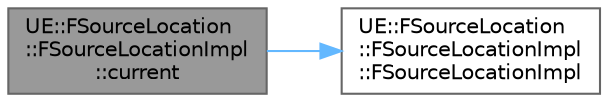digraph "UE::FSourceLocation::FSourceLocationImpl::current"
{
 // INTERACTIVE_SVG=YES
 // LATEX_PDF_SIZE
  bgcolor="transparent";
  edge [fontname=Helvetica,fontsize=10,labelfontname=Helvetica,labelfontsize=10];
  node [fontname=Helvetica,fontsize=10,shape=box,height=0.2,width=0.4];
  rankdir="LR";
  Node1 [id="Node000001",label="UE::FSourceLocation\l::FSourceLocationImpl\l::current",height=0.2,width=0.4,color="gray40", fillcolor="grey60", style="filled", fontcolor="black",tooltip=" "];
  Node1 -> Node2 [id="edge1_Node000001_Node000002",color="steelblue1",style="solid",tooltip=" "];
  Node2 [id="Node000002",label="UE::FSourceLocation\l::FSourceLocationImpl\l::FSourceLocationImpl",height=0.2,width=0.4,color="grey40", fillcolor="white", style="filled",URL="$d7/dc7/structUE_1_1FSourceLocation_1_1FSourceLocationImpl.html#a537aa44a566301ea39101d1c8d591517",tooltip=" "];
}
